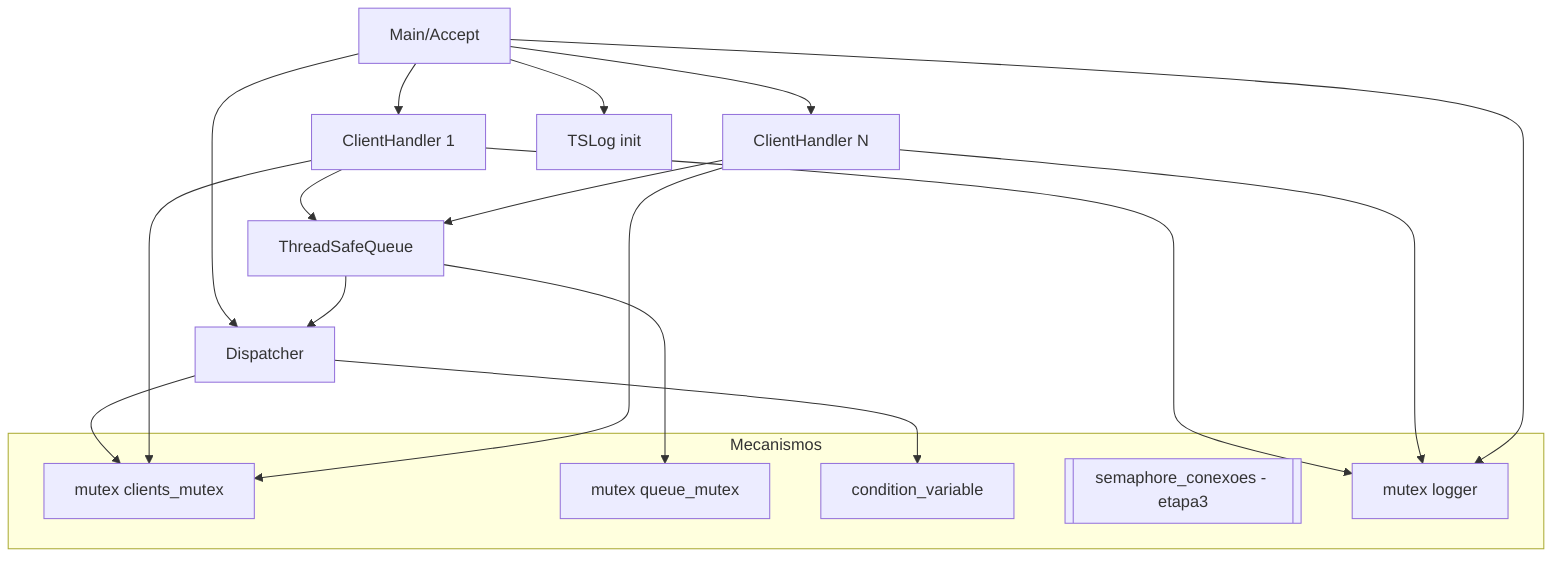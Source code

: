 graph TD
  Main[Main/Accept] --> CH1[ClientHandler 1]
  Main --> CHn[ClientHandler N]
  Main --> Disp[Dispatcher]
  Main --> LoggerInit[TSLog init]

  subgraph Sync[Mecanismos]
    M1[mutex clients_mutex]
    M2[mutex queue_mutex]
    CV[condition_variable]
    SEM[[semaphore_conexoes - etapa3]]
    LM[mutex logger]
  end

  CH1 --> Q[ThreadSafeQueue]
  CHn --> Q
  Q --> Disp
  Disp --> M1
  CH1 --> M1
  CHn --> M1
  Q --> M2
  Disp --> CV
  CH1 --> LM
  CHn --> LM
  Main --> LM
